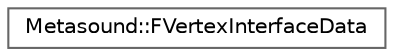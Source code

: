 digraph "Graphical Class Hierarchy"
{
 // INTERACTIVE_SVG=YES
 // LATEX_PDF_SIZE
  bgcolor="transparent";
  edge [fontname=Helvetica,fontsize=10,labelfontname=Helvetica,labelfontsize=10];
  node [fontname=Helvetica,fontsize=10,shape=box,height=0.2,width=0.4];
  rankdir="LR";
  Node0 [id="Node000000",label="Metasound::FVertexInterfaceData",height=0.2,width=0.4,color="grey40", fillcolor="white", style="filled",URL="$d6/df3/classMetasound_1_1FVertexInterfaceData.html",tooltip="A vertex interface with optionally bound data."];
}

